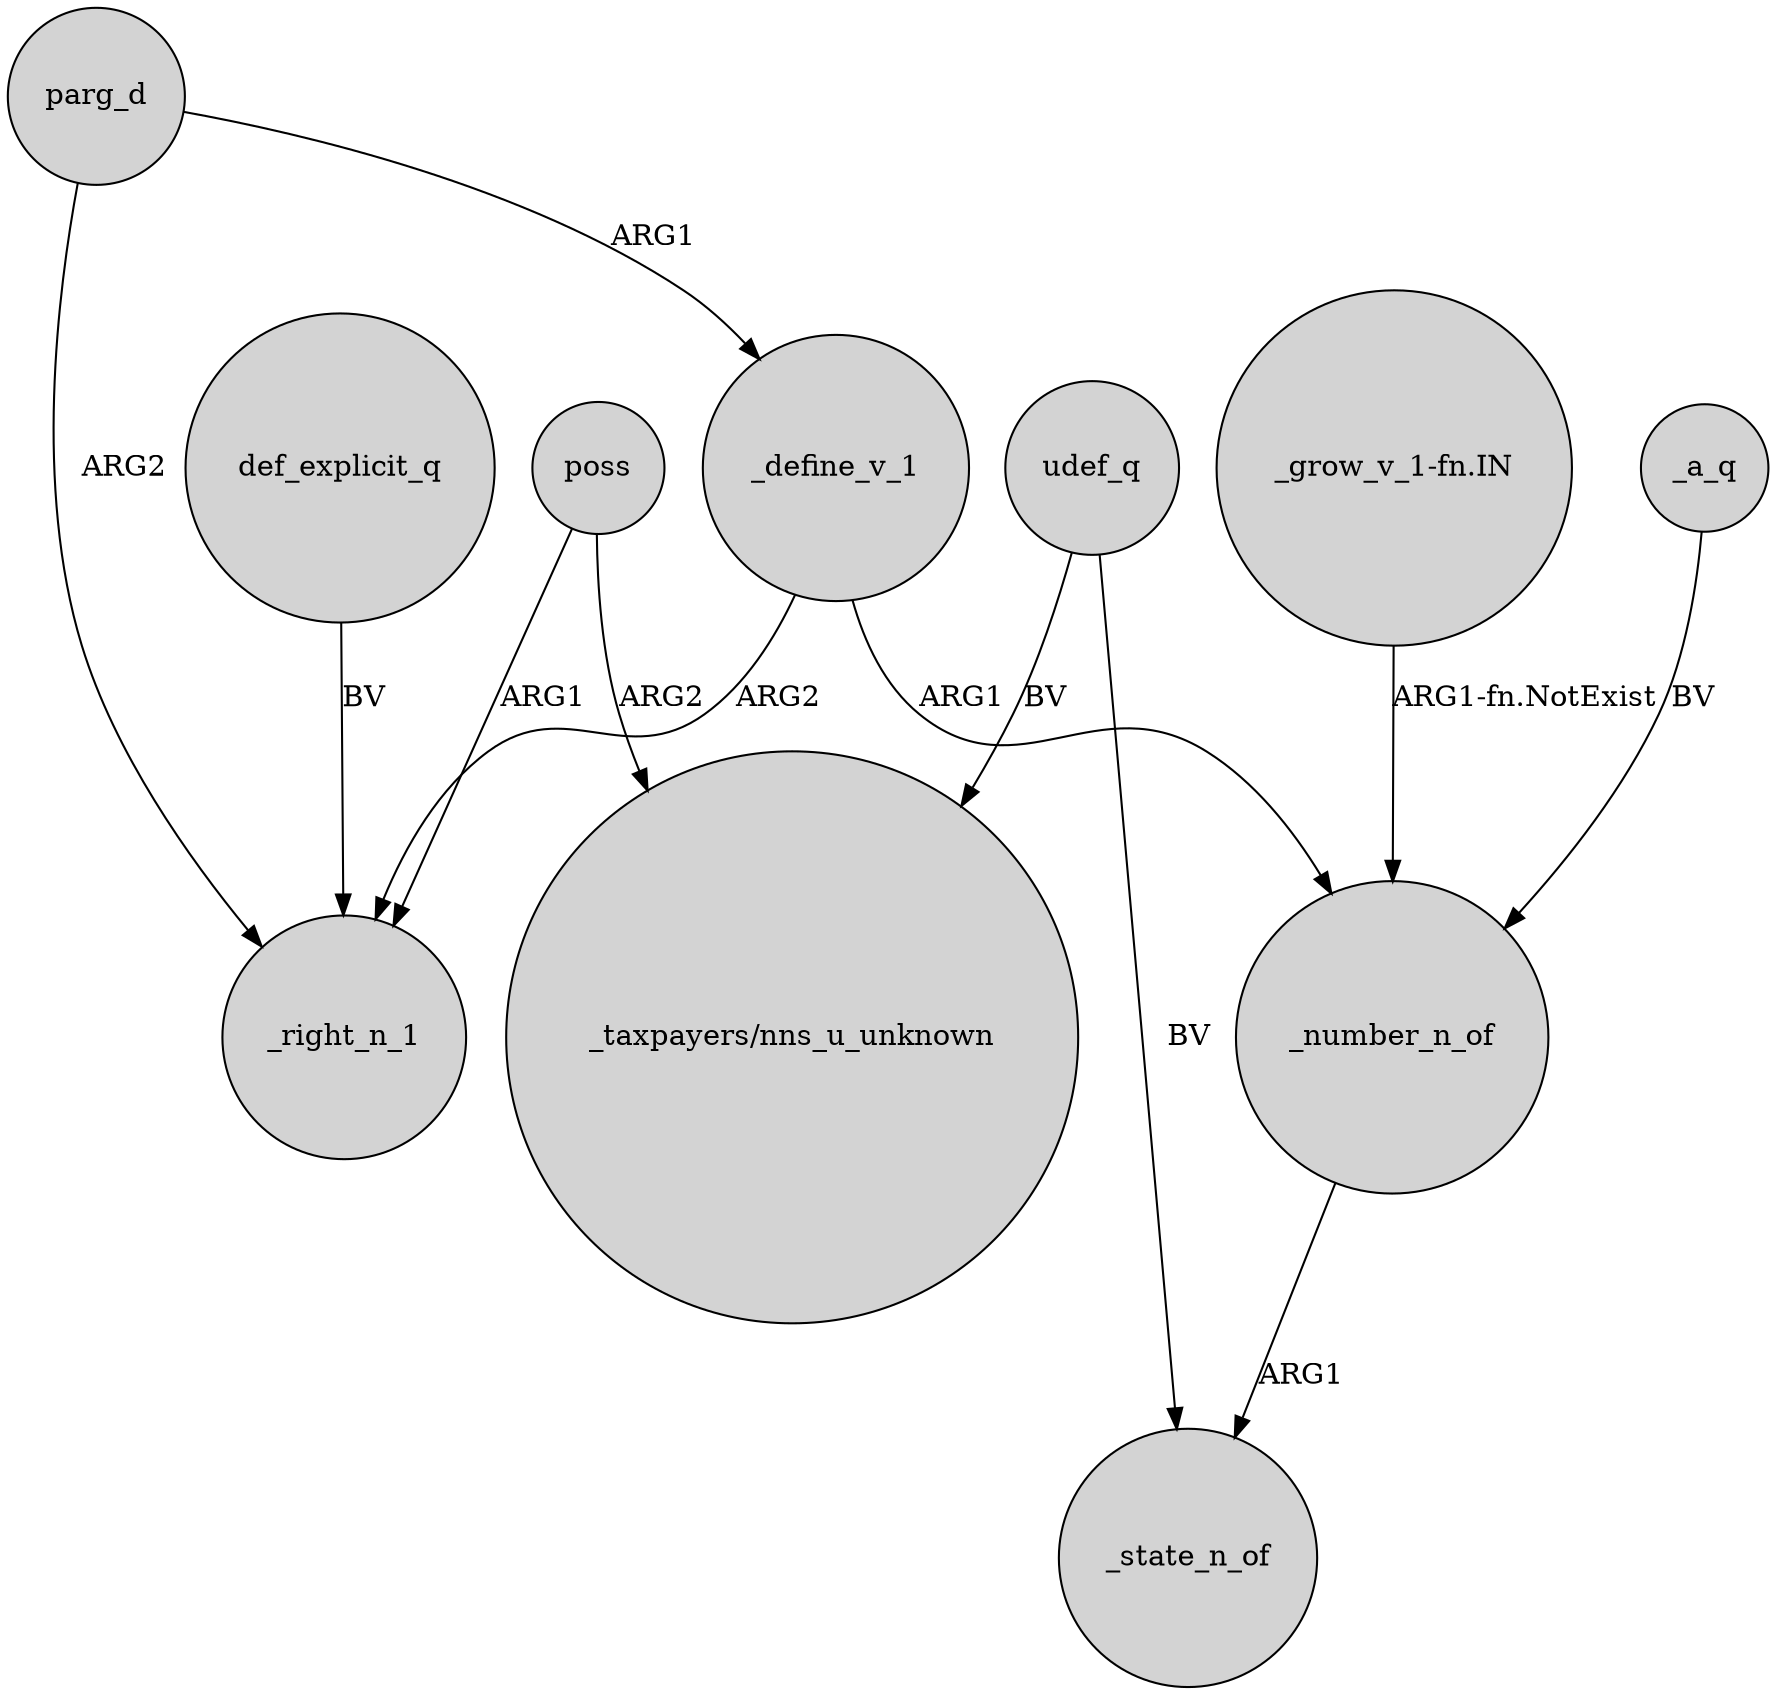 digraph {
	node [shape=circle style=filled]
	parg_d -> _right_n_1 [label=ARG2]
	"_grow_v_1-fn.IN" -> _number_n_of [label="ARG1-fn.NotExist"]
	def_explicit_q -> _right_n_1 [label=BV]
	poss -> _right_n_1 [label=ARG1]
	_number_n_of -> _state_n_of [label=ARG1]
	_a_q -> _number_n_of [label=BV]
	udef_q -> "_taxpayers/nns_u_unknown" [label=BV]
	poss -> "_taxpayers/nns_u_unknown" [label=ARG2]
	_define_v_1 -> _number_n_of [label=ARG1]
	udef_q -> _state_n_of [label=BV]
	parg_d -> _define_v_1 [label=ARG1]
	_define_v_1 -> _right_n_1 [label=ARG2]
}
